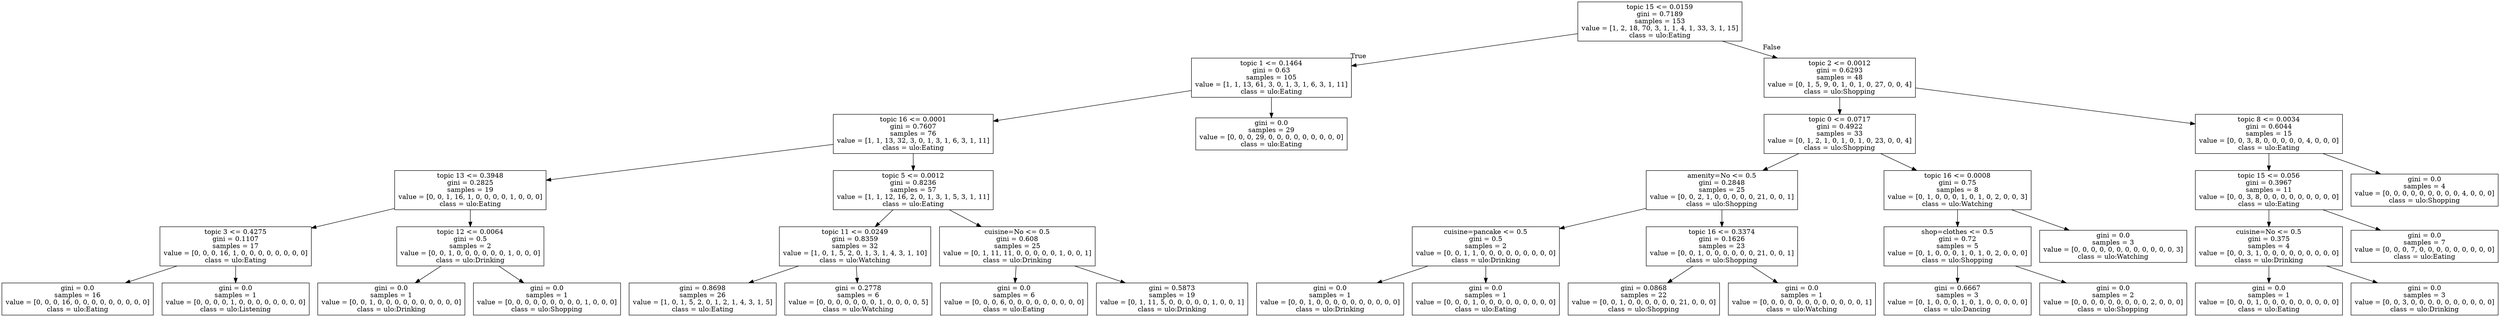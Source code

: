 digraph Tree {
node [shape=box] ;
0 [label="topic 15 <= 0.0159\ngini = 0.7189\nsamples = 153\nvalue = [1, 2, 18, 70, 3, 1, 1, 4, 1, 33, 3, 1, 15]\nclass = ulo:Eating"] ;
1 [label="topic 1 <= 0.1464\ngini = 0.63\nsamples = 105\nvalue = [1, 1, 13, 61, 3, 0, 1, 3, 1, 6, 3, 1, 11]\nclass = ulo:Eating"] ;
0 -> 1 [labeldistance=2.5, labelangle=45, headlabel="True"] ;
2 [label="topic 16 <= 0.0001\ngini = 0.7607\nsamples = 76\nvalue = [1, 1, 13, 32, 3, 0, 1, 3, 1, 6, 3, 1, 11]\nclass = ulo:Eating"] ;
1 -> 2 ;
3 [label="topic 13 <= 0.3948\ngini = 0.2825\nsamples = 19\nvalue = [0, 0, 1, 16, 1, 0, 0, 0, 0, 1, 0, 0, 0]\nclass = ulo:Eating"] ;
2 -> 3 ;
4 [label="topic 3 <= 0.4275\ngini = 0.1107\nsamples = 17\nvalue = [0, 0, 0, 16, 1, 0, 0, 0, 0, 0, 0, 0, 0]\nclass = ulo:Eating"] ;
3 -> 4 ;
5 [label="gini = 0.0\nsamples = 16\nvalue = [0, 0, 0, 16, 0, 0, 0, 0, 0, 0, 0, 0, 0]\nclass = ulo:Eating"] ;
4 -> 5 ;
6 [label="gini = 0.0\nsamples = 1\nvalue = [0, 0, 0, 0, 1, 0, 0, 0, 0, 0, 0, 0, 0]\nclass = ulo:Listening"] ;
4 -> 6 ;
7 [label="topic 12 <= 0.0064\ngini = 0.5\nsamples = 2\nvalue = [0, 0, 1, 0, 0, 0, 0, 0, 0, 1, 0, 0, 0]\nclass = ulo:Drinking"] ;
3 -> 7 ;
8 [label="gini = 0.0\nsamples = 1\nvalue = [0, 0, 1, 0, 0, 0, 0, 0, 0, 0, 0, 0, 0]\nclass = ulo:Drinking"] ;
7 -> 8 ;
9 [label="gini = 0.0\nsamples = 1\nvalue = [0, 0, 0, 0, 0, 0, 0, 0, 0, 1, 0, 0, 0]\nclass = ulo:Shopping"] ;
7 -> 9 ;
10 [label="topic 5 <= 0.0012\ngini = 0.8236\nsamples = 57\nvalue = [1, 1, 12, 16, 2, 0, 1, 3, 1, 5, 3, 1, 11]\nclass = ulo:Eating"] ;
2 -> 10 ;
11 [label="topic 11 <= 0.0249\ngini = 0.8359\nsamples = 32\nvalue = [1, 0, 1, 5, 2, 0, 1, 3, 1, 4, 3, 1, 10]\nclass = ulo:Watching"] ;
10 -> 11 ;
12 [label="gini = 0.8698\nsamples = 26\nvalue = [1, 0, 1, 5, 2, 0, 1, 2, 1, 4, 3, 1, 5]\nclass = ulo:Eating"] ;
11 -> 12 ;
13 [label="gini = 0.2778\nsamples = 6\nvalue = [0, 0, 0, 0, 0, 0, 0, 1, 0, 0, 0, 0, 5]\nclass = ulo:Watching"] ;
11 -> 13 ;
14 [label="cuisine=No <= 0.5\ngini = 0.608\nsamples = 25\nvalue = [0, 1, 11, 11, 0, 0, 0, 0, 0, 1, 0, 0, 1]\nclass = ulo:Drinking"] ;
10 -> 14 ;
15 [label="gini = 0.0\nsamples = 6\nvalue = [0, 0, 0, 6, 0, 0, 0, 0, 0, 0, 0, 0, 0]\nclass = ulo:Eating"] ;
14 -> 15 ;
16 [label="gini = 0.5873\nsamples = 19\nvalue = [0, 1, 11, 5, 0, 0, 0, 0, 0, 1, 0, 0, 1]\nclass = ulo:Drinking"] ;
14 -> 16 ;
17 [label="gini = 0.0\nsamples = 29\nvalue = [0, 0, 0, 29, 0, 0, 0, 0, 0, 0, 0, 0, 0]\nclass = ulo:Eating"] ;
1 -> 17 ;
18 [label="topic 2 <= 0.0012\ngini = 0.6293\nsamples = 48\nvalue = [0, 1, 5, 9, 0, 1, 0, 1, 0, 27, 0, 0, 4]\nclass = ulo:Shopping"] ;
0 -> 18 [labeldistance=2.5, labelangle=-45, headlabel="False"] ;
19 [label="topic 0 <= 0.0717\ngini = 0.4922\nsamples = 33\nvalue = [0, 1, 2, 1, 0, 1, 0, 1, 0, 23, 0, 0, 4]\nclass = ulo:Shopping"] ;
18 -> 19 ;
20 [label="amenity=No <= 0.5\ngini = 0.2848\nsamples = 25\nvalue = [0, 0, 2, 1, 0, 0, 0, 0, 0, 21, 0, 0, 1]\nclass = ulo:Shopping"] ;
19 -> 20 ;
21 [label="cuisine=pancake <= 0.5\ngini = 0.5\nsamples = 2\nvalue = [0, 0, 1, 1, 0, 0, 0, 0, 0, 0, 0, 0, 0]\nclass = ulo:Drinking"] ;
20 -> 21 ;
22 [label="gini = 0.0\nsamples = 1\nvalue = [0, 0, 1, 0, 0, 0, 0, 0, 0, 0, 0, 0, 0]\nclass = ulo:Drinking"] ;
21 -> 22 ;
23 [label="gini = 0.0\nsamples = 1\nvalue = [0, 0, 0, 1, 0, 0, 0, 0, 0, 0, 0, 0, 0]\nclass = ulo:Eating"] ;
21 -> 23 ;
24 [label="topic 16 <= 0.3374\ngini = 0.1626\nsamples = 23\nvalue = [0, 0, 1, 0, 0, 0, 0, 0, 0, 21, 0, 0, 1]\nclass = ulo:Shopping"] ;
20 -> 24 ;
25 [label="gini = 0.0868\nsamples = 22\nvalue = [0, 0, 1, 0, 0, 0, 0, 0, 0, 21, 0, 0, 0]\nclass = ulo:Shopping"] ;
24 -> 25 ;
26 [label="gini = 0.0\nsamples = 1\nvalue = [0, 0, 0, 0, 0, 0, 0, 0, 0, 0, 0, 0, 1]\nclass = ulo:Watching"] ;
24 -> 26 ;
27 [label="topic 16 <= 0.0008\ngini = 0.75\nsamples = 8\nvalue = [0, 1, 0, 0, 0, 1, 0, 1, 0, 2, 0, 0, 3]\nclass = ulo:Watching"] ;
19 -> 27 ;
28 [label="shop=clothes <= 0.5\ngini = 0.72\nsamples = 5\nvalue = [0, 1, 0, 0, 0, 1, 0, 1, 0, 2, 0, 0, 0]\nclass = ulo:Shopping"] ;
27 -> 28 ;
29 [label="gini = 0.6667\nsamples = 3\nvalue = [0, 1, 0, 0, 0, 1, 0, 1, 0, 0, 0, 0, 0]\nclass = ulo:Dancing"] ;
28 -> 29 ;
30 [label="gini = 0.0\nsamples = 2\nvalue = [0, 0, 0, 0, 0, 0, 0, 0, 0, 2, 0, 0, 0]\nclass = ulo:Shopping"] ;
28 -> 30 ;
31 [label="gini = 0.0\nsamples = 3\nvalue = [0, 0, 0, 0, 0, 0, 0, 0, 0, 0, 0, 0, 3]\nclass = ulo:Watching"] ;
27 -> 31 ;
32 [label="topic 8 <= 0.0034\ngini = 0.6044\nsamples = 15\nvalue = [0, 0, 3, 8, 0, 0, 0, 0, 0, 4, 0, 0, 0]\nclass = ulo:Eating"] ;
18 -> 32 ;
33 [label="topic 15 <= 0.056\ngini = 0.3967\nsamples = 11\nvalue = [0, 0, 3, 8, 0, 0, 0, 0, 0, 0, 0, 0, 0]\nclass = ulo:Eating"] ;
32 -> 33 ;
34 [label="cuisine=No <= 0.5\ngini = 0.375\nsamples = 4\nvalue = [0, 0, 3, 1, 0, 0, 0, 0, 0, 0, 0, 0, 0]\nclass = ulo:Drinking"] ;
33 -> 34 ;
35 [label="gini = 0.0\nsamples = 1\nvalue = [0, 0, 0, 1, 0, 0, 0, 0, 0, 0, 0, 0, 0]\nclass = ulo:Eating"] ;
34 -> 35 ;
36 [label="gini = 0.0\nsamples = 3\nvalue = [0, 0, 3, 0, 0, 0, 0, 0, 0, 0, 0, 0, 0]\nclass = ulo:Drinking"] ;
34 -> 36 ;
37 [label="gini = 0.0\nsamples = 7\nvalue = [0, 0, 0, 7, 0, 0, 0, 0, 0, 0, 0, 0, 0]\nclass = ulo:Eating"] ;
33 -> 37 ;
38 [label="gini = 0.0\nsamples = 4\nvalue = [0, 0, 0, 0, 0, 0, 0, 0, 0, 4, 0, 0, 0]\nclass = ulo:Shopping"] ;
32 -> 38 ;
}